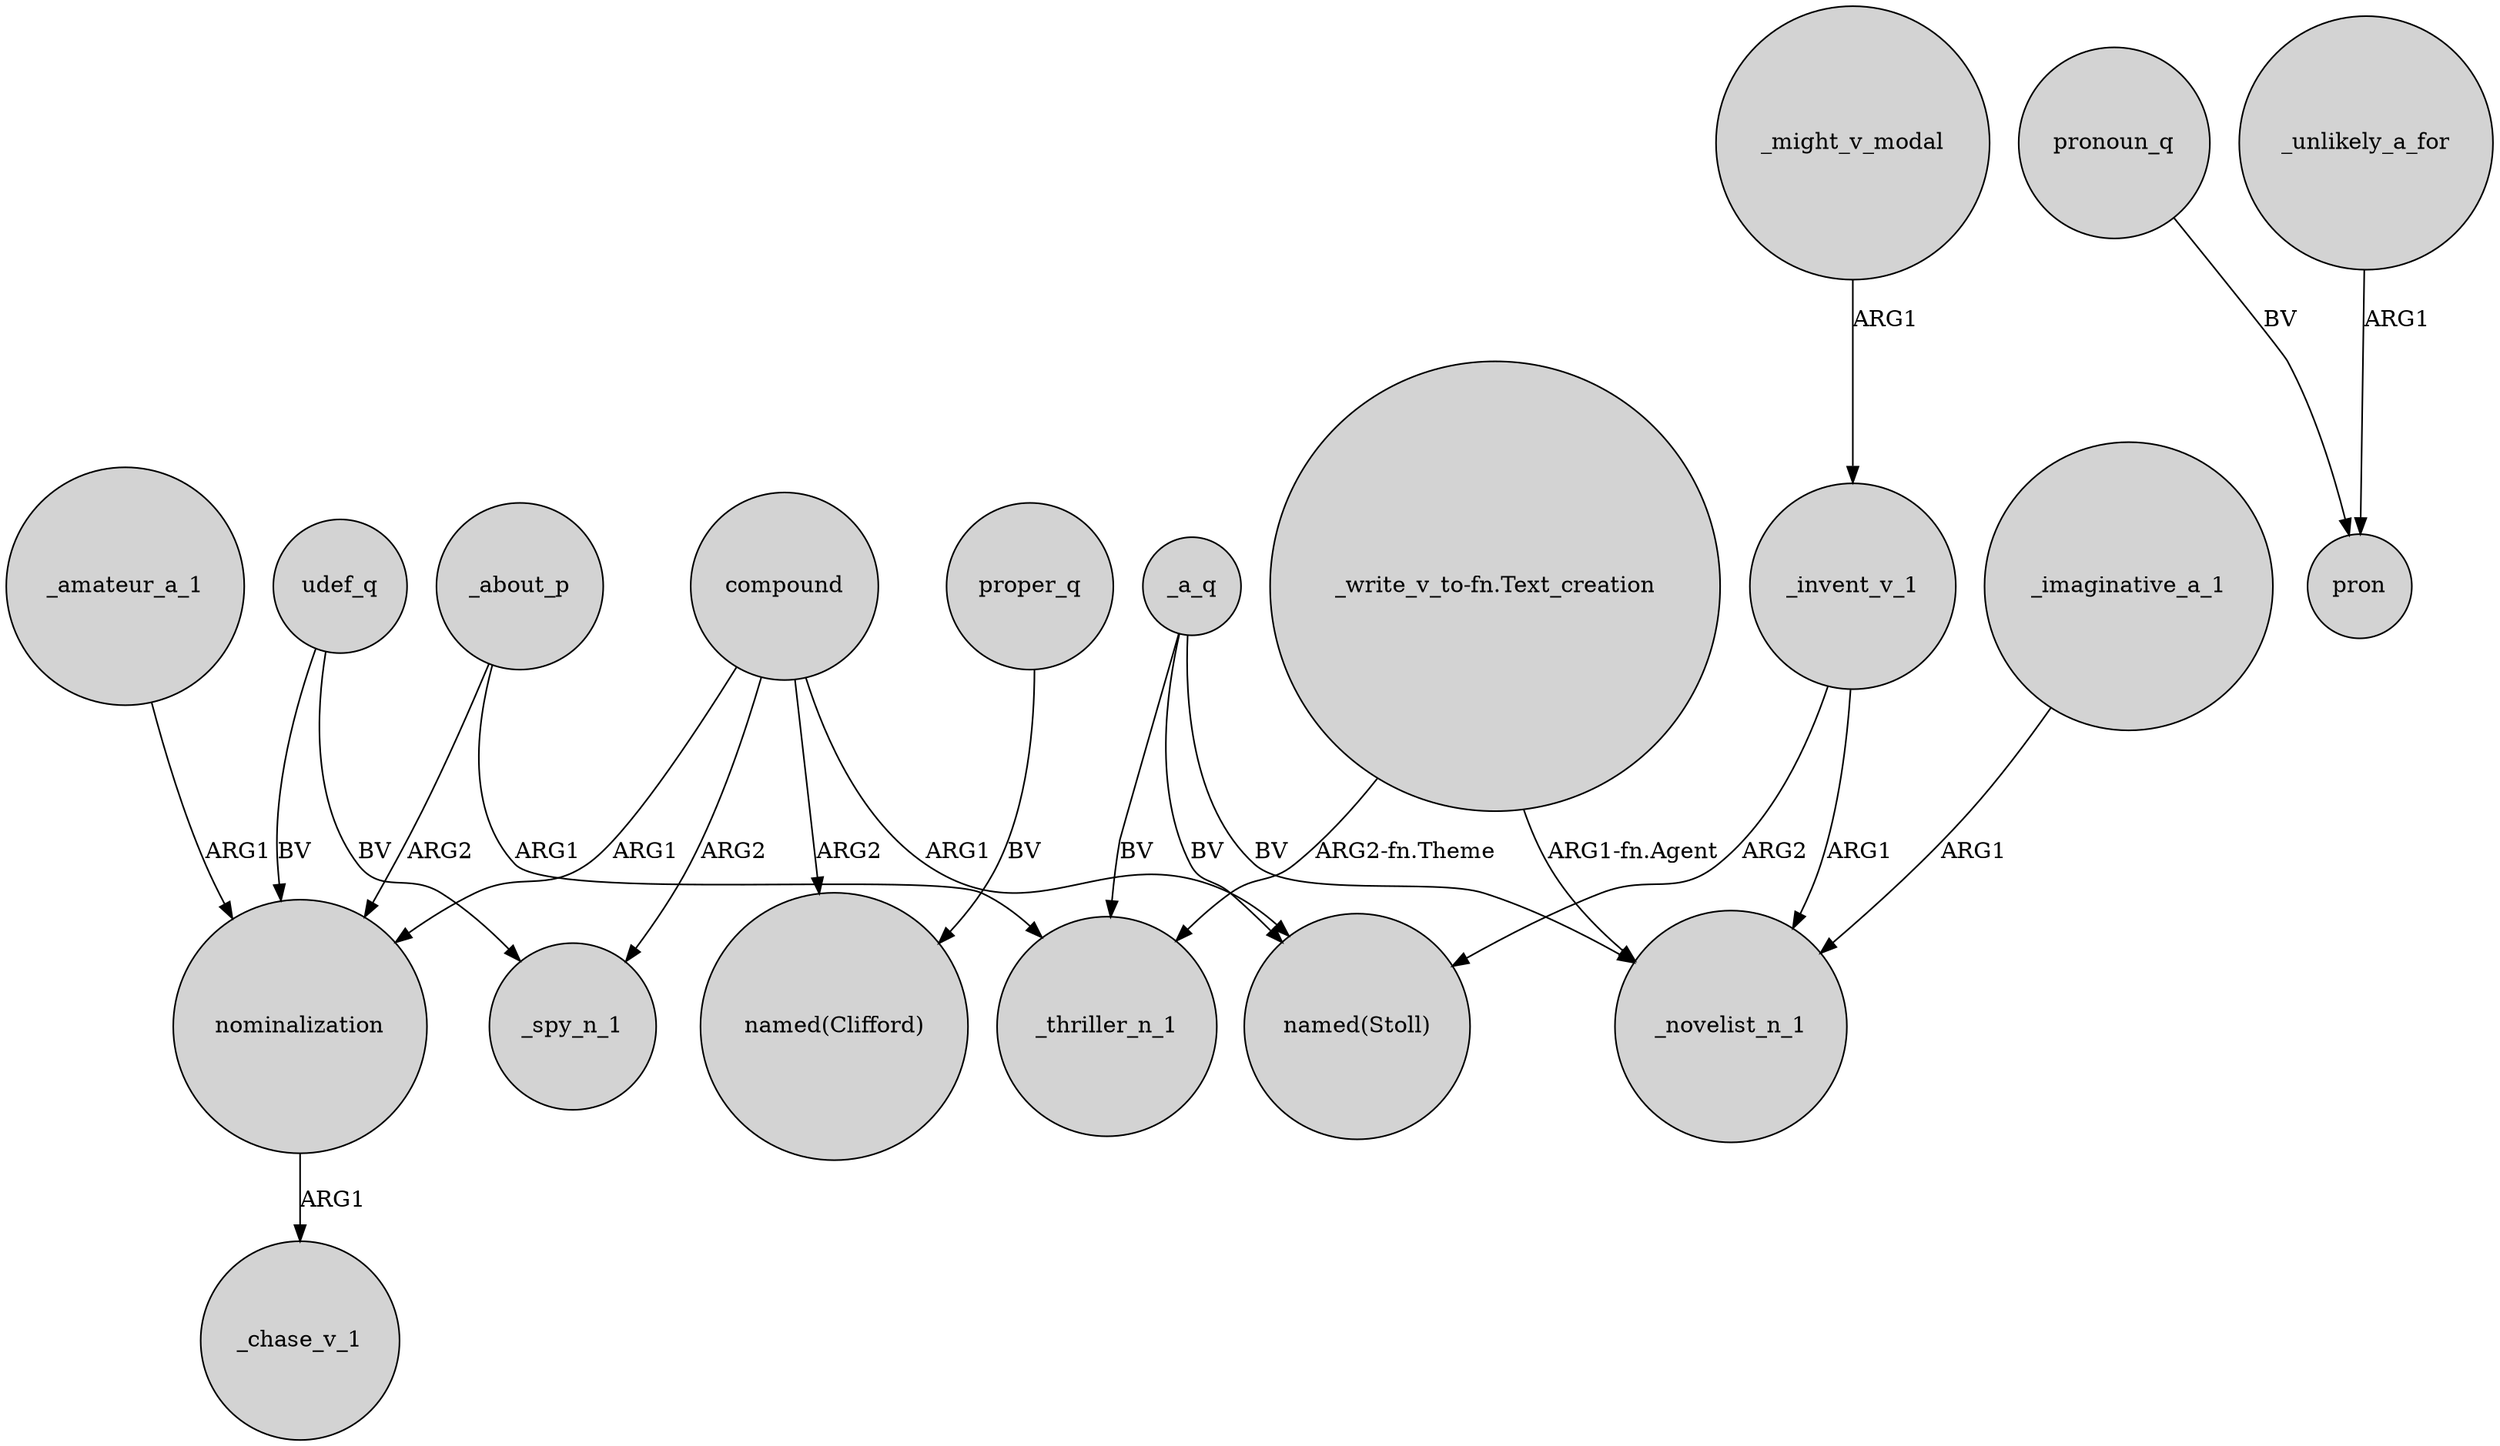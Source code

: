 digraph {
	node [shape=circle style=filled]
	udef_q -> _spy_n_1 [label=BV]
	_a_q -> _novelist_n_1 [label=BV]
	_about_p -> nominalization [label=ARG2]
	_invent_v_1 -> _novelist_n_1 [label=ARG1]
	proper_q -> "named(Clifford)" [label=BV]
	_a_q -> _thriller_n_1 [label=BV]
	"_write_v_to-fn.Text_creation" -> _thriller_n_1 [label="ARG2-fn.Theme"]
	_a_q -> "named(Stoll)" [label=BV]
	"_write_v_to-fn.Text_creation" -> _novelist_n_1 [label="ARG1-fn.Agent"]
	pronoun_q -> pron [label=BV]
	_imaginative_a_1 -> _novelist_n_1 [label=ARG1]
	compound -> _spy_n_1 [label=ARG2]
	udef_q -> nominalization [label=BV]
	_unlikely_a_for -> pron [label=ARG1]
	_amateur_a_1 -> nominalization [label=ARG1]
	_might_v_modal -> _invent_v_1 [label=ARG1]
	compound -> "named(Clifford)" [label=ARG2]
	_about_p -> _thriller_n_1 [label=ARG1]
	compound -> nominalization [label=ARG1]
	_invent_v_1 -> "named(Stoll)" [label=ARG2]
	compound -> "named(Stoll)" [label=ARG1]
	nominalization -> _chase_v_1 [label=ARG1]
}
